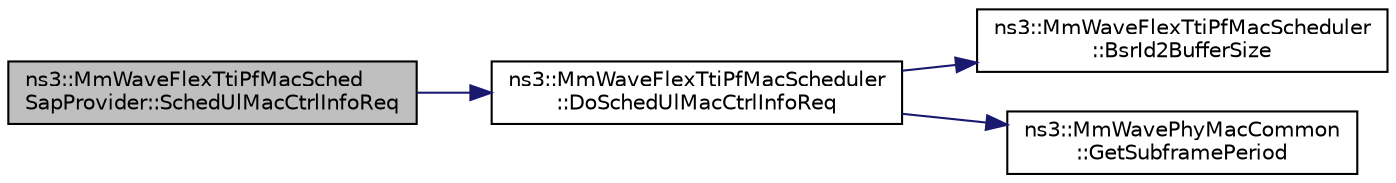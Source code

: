 digraph "ns3::MmWaveFlexTtiPfMacSchedSapProvider::SchedUlMacCtrlInfoReq"
{
  edge [fontname="Helvetica",fontsize="10",labelfontname="Helvetica",labelfontsize="10"];
  node [fontname="Helvetica",fontsize="10",shape=record];
  rankdir="LR";
  Node1 [label="ns3::MmWaveFlexTtiPfMacSched\lSapProvider::SchedUlMacCtrlInfoReq",height=0.2,width=0.4,color="black", fillcolor="grey75", style="filled", fontcolor="black"];
  Node1 -> Node2 [color="midnightblue",fontsize="10",style="solid"];
  Node2 [label="ns3::MmWaveFlexTtiPfMacScheduler\l::DoSchedUlMacCtrlInfoReq",height=0.2,width=0.4,color="black", fillcolor="white", style="filled",URL="$d1/d01/classns3_1_1MmWaveFlexTtiPfMacScheduler.html#a56c604decc2cbf1be3c4c29868342f16"];
  Node2 -> Node3 [color="midnightblue",fontsize="10",style="solid"];
  Node3 [label="ns3::MmWaveFlexTtiPfMacScheduler\l::BsrId2BufferSize",height=0.2,width=0.4,color="black", fillcolor="white", style="filled",URL="$d1/d01/classns3_1_1MmWaveFlexTtiPfMacScheduler.html#a6a2af49002a8eb4ba5409c799ca03e38"];
  Node2 -> Node4 [color="midnightblue",fontsize="10",style="solid"];
  Node4 [label="ns3::MmWavePhyMacCommon\l::GetSubframePeriod",height=0.2,width=0.4,color="black", fillcolor="white", style="filled",URL="$df/df4/classns3_1_1MmWavePhyMacCommon.html#a1d402260d29c8931dd3dde73b295e23d"];
}
